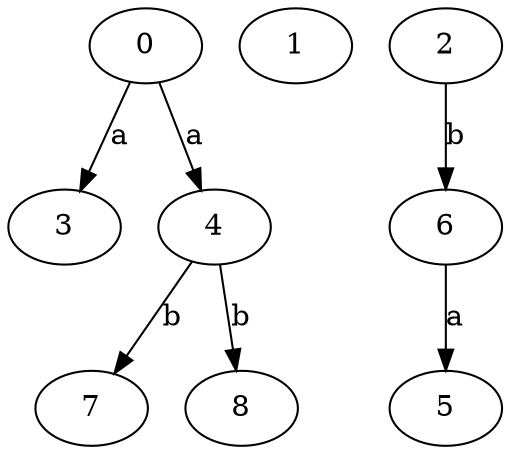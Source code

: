 strict digraph  {
0;
3;
1;
4;
5;
6;
7;
2;
8;
0 -> 3  [label=a];
0 -> 4  [label=a];
4 -> 7  [label=b];
4 -> 8  [label=b];
6 -> 5  [label=a];
2 -> 6  [label=b];
}
